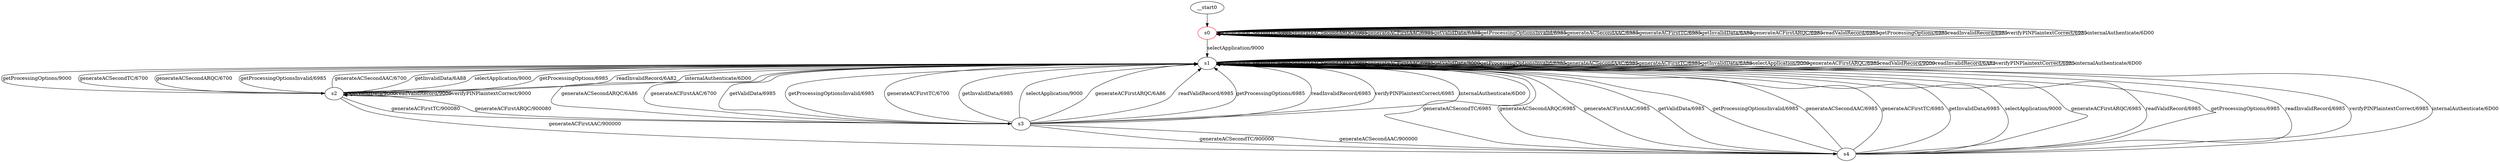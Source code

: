 digraph G {
s0 [color="red"]
s0 [label="s0"];
s1 [label="s1"];
s2 [label="s2"];
s3 [label="s3"];
s4 [label="s4"];
s0 -> s0[label="generateACSecondTC/6985"];
s0 -> s0[label="generateACSecondARQC/6985"];
s0 -> s0[label="generateACFirstAAC/6985"];
s0 -> s0[label="getValidData/6A88"];
s0 -> s0[label="getProcessingOptionsInvalid/6985"];
s0 -> s0[label="generateACSecondAAC/6985"];
s0 -> s0[label="generateACFirstTC/6985"];
s0 -> s0[label="getInvalidData/6A88"];
s0 -> s1[label="selectApplication/9000"];
s0 -> s0[label="generateACFirstARQC/6985"];
s0 -> s0[label="readValidRecord/6985"];
s0 -> s0[label="getProcessingOptions/6985"];
s0 -> s0[label="readInvalidRecord/6985"];
s0 -> s0[label="verifyPINPlaintextCorrect/6985"];
s0 -> s0[label="internalAuthenticate/6D00"];
s1 -> s1[label="generateACSecondTC/6985"];
s1 -> s1[label="generateACSecondARQC/6985"];
s1 -> s1[label="generateACFirstAAC/6985"];
s1 -> s1[label="getValidData/9000"];
s1 -> s1[label="getProcessingOptionsInvalid/6985"];
s1 -> s1[label="generateACSecondAAC/6985"];
s1 -> s1[label="generateACFirstTC/6985"];
s1 -> s1[label="getInvalidData/6A88"];
s1 -> s1[label="selectApplication/9000"];
s1 -> s1[label="generateACFirstARQC/6985"];
s1 -> s1[label="readValidRecord/9000"];
s1 -> s2[label="getProcessingOptions/9000"];
s1 -> s1[label="readInvalidRecord/6A82"];
s1 -> s1[label="verifyPINPlaintextCorrect/6985"];
s1 -> s1[label="internalAuthenticate/6D00"];
s2 -> s1[label="generateACSecondTC/6700"];
s2 -> s1[label="generateACSecondARQC/6700"];
s2 -> s4[label="generateACFirstAAC/900000"];
s2 -> s2[label="getValidData/9000"];
s2 -> s1[label="getProcessingOptionsInvalid/6985"];
s2 -> s1[label="generateACSecondAAC/6700"];
s2 -> s3[label="generateACFirstTC/900080"];
s2 -> s1[label="getInvalidData/6A88"];
s2 -> s1[label="selectApplication/9000"];
s2 -> s3[label="generateACFirstARQC/900080"];
s2 -> s2[label="readValidRecord/9000"];
s2 -> s1[label="getProcessingOptions/6985"];
s2 -> s1[label="readInvalidRecord/6A82"];
s2 -> s2[label="verifyPINPlaintextCorrect/9000"];
s2 -> s1[label="internalAuthenticate/6D00"];
s3 -> s4[label="generateACSecondTC/900000"];
s3 -> s1[label="generateACSecondARQC/6A86"];
s3 -> s1[label="generateACFirstAAC/6700"];
s3 -> s1[label="getValidData/6985"];
s3 -> s1[label="getProcessingOptionsInvalid/6985"];
s3 -> s4[label="generateACSecondAAC/900000"];
s3 -> s1[label="generateACFirstTC/6700"];
s3 -> s1[label="getInvalidData/6985"];
s3 -> s1[label="selectApplication/9000"];
s3 -> s1[label="generateACFirstARQC/6A86"];
s3 -> s1[label="readValidRecord/6985"];
s3 -> s1[label="getProcessingOptions/6985"];
s3 -> s1[label="readInvalidRecord/6985"];
s3 -> s1[label="verifyPINPlaintextCorrect/6985"];
s3 -> s1[label="internalAuthenticate/6D00"];
s4 -> s1[label="generateACSecondTC/6985"];
s4 -> s1[label="generateACSecondARQC/6985"];
s4 -> s1[label="generateACFirstAAC/6985"];
s4 -> s1[label="getValidData/6985"];
s4 -> s1[label="getProcessingOptionsInvalid/6985"];
s4 -> s1[label="generateACSecondAAC/6985"];
s4 -> s1[label="generateACFirstTC/6985"];
s4 -> s1[label="getInvalidData/6985"];
s4 -> s1[label="selectApplication/9000"];
s4 -> s1[label="generateACFirstARQC/6985"];
s4 -> s1[label="readValidRecord/6985"];
s4 -> s1[label="getProcessingOptions/6985"];
s4 -> s1[label="readInvalidRecord/6985"];
s4 -> s1[label="verifyPINPlaintextCorrect/6985"];
s4 -> s1[label="internalAuthenticate/6D00"];
__start0 -> s0;
}
